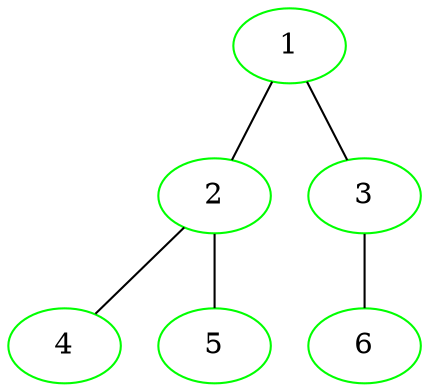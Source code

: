 graph G {
    1 [shape=ellipse,color=green];
    2 [shape=ellipse,color=green];
    3 [shape=ellipse,color=green];
    4 [shape=ellipse,color=green];
    5 [shape=ellipse,color=green];
    6 [shape=ellipse,color=green];
    1 -- {2,3};
    2 -- {4,5};
    3 -- {6};
}

